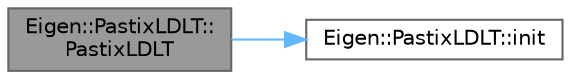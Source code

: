 digraph "Eigen::PastixLDLT::PastixLDLT"
{
 // LATEX_PDF_SIZE
  bgcolor="transparent";
  edge [fontname=Helvetica,fontsize=10,labelfontname=Helvetica,labelfontsize=10];
  node [fontname=Helvetica,fontsize=10,shape=box,height=0.2,width=0.4];
  rankdir="LR";
  Node1 [id="Node000001",label="Eigen::PastixLDLT::\lPastixLDLT",height=0.2,width=0.4,color="gray40", fillcolor="grey60", style="filled", fontcolor="black",tooltip=" "];
  Node1 -> Node2 [id="edge2_Node000001_Node000002",color="steelblue1",style="solid",tooltip=" "];
  Node2 [id="Node000002",label="Eigen::PastixLDLT::init",height=0.2,width=0.4,color="grey40", fillcolor="white", style="filled",URL="$class_eigen_1_1_pastix_l_d_l_t.html#adb8dab54456c5c7c851a4df86be44009",tooltip=" "];
}
